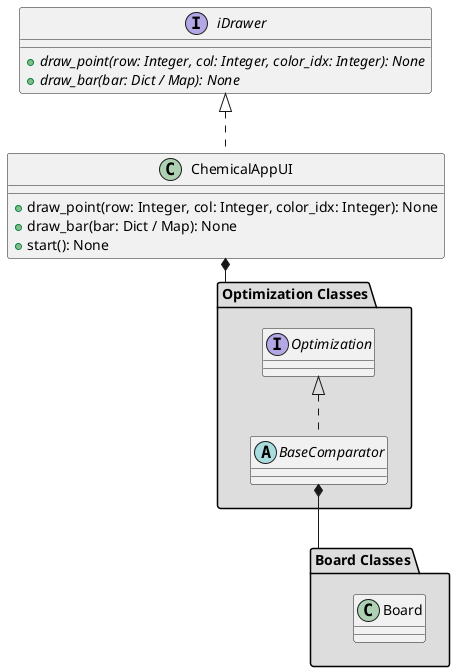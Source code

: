 @startuml

interface iDrawer {
    {abstract} +draw_point(row: Integer, col: Integer, color_idx: Integer): None
    {abstract} +draw_bar(bar: Dict / Map): None
}

class ChemicalAppUI {
    +draw_point(row: Integer, col: Integer, color_idx: Integer): None
    +draw_bar(bar: Dict / Map): None
    +start(): None
}

package "Board Classes" #DDDDDD {
    class Board
}

package "Optimization Classes" #DDDDDD {
    interface Optimization
    abstract class BaseComparator
    Optimization <|.. BaseComparator
    BaseComparator *-- "Board Classes"
}

iDrawer <|.. ChemicalAppUI
ChemicalAppUI*-- "Optimization Classes"

@enduml